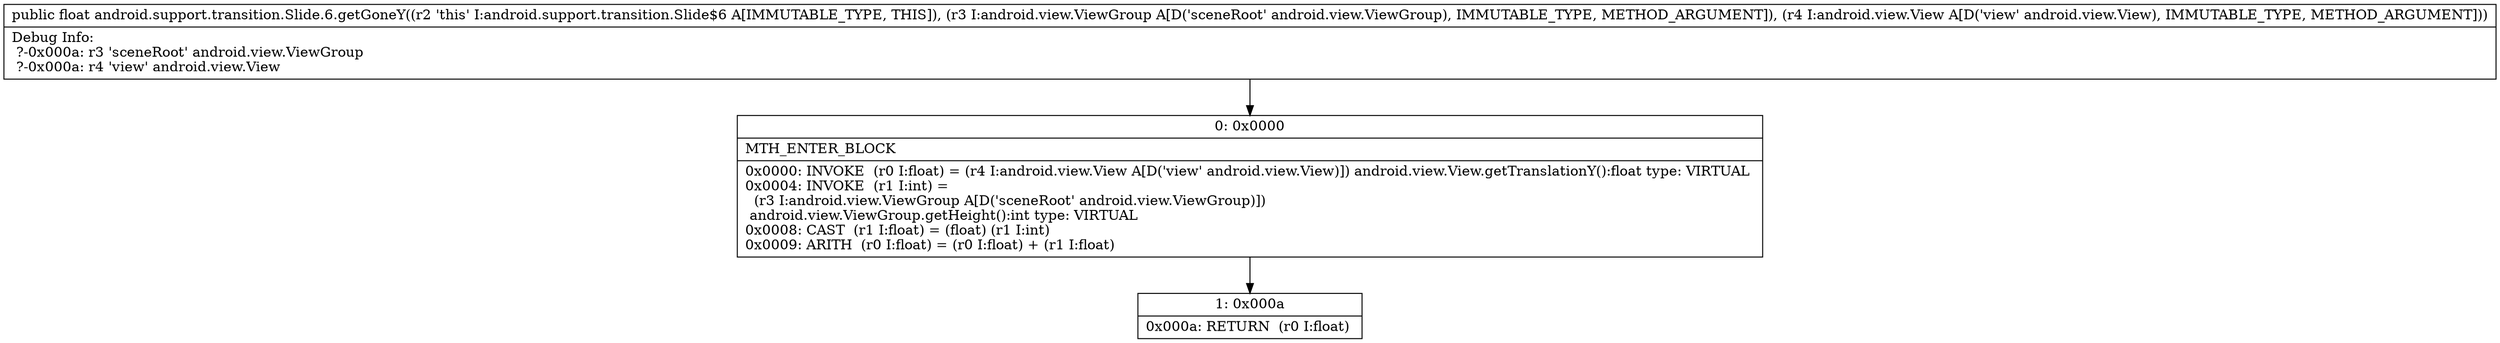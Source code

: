 digraph "CFG forandroid.support.transition.Slide.6.getGoneY(Landroid\/view\/ViewGroup;Landroid\/view\/View;)F" {
Node_0 [shape=record,label="{0\:\ 0x0000|MTH_ENTER_BLOCK\l|0x0000: INVOKE  (r0 I:float) = (r4 I:android.view.View A[D('view' android.view.View)]) android.view.View.getTranslationY():float type: VIRTUAL \l0x0004: INVOKE  (r1 I:int) = \l  (r3 I:android.view.ViewGroup A[D('sceneRoot' android.view.ViewGroup)])\l android.view.ViewGroup.getHeight():int type: VIRTUAL \l0x0008: CAST  (r1 I:float) = (float) (r1 I:int) \l0x0009: ARITH  (r0 I:float) = (r0 I:float) + (r1 I:float) \l}"];
Node_1 [shape=record,label="{1\:\ 0x000a|0x000a: RETURN  (r0 I:float) \l}"];
MethodNode[shape=record,label="{public float android.support.transition.Slide.6.getGoneY((r2 'this' I:android.support.transition.Slide$6 A[IMMUTABLE_TYPE, THIS]), (r3 I:android.view.ViewGroup A[D('sceneRoot' android.view.ViewGroup), IMMUTABLE_TYPE, METHOD_ARGUMENT]), (r4 I:android.view.View A[D('view' android.view.View), IMMUTABLE_TYPE, METHOD_ARGUMENT]))  | Debug Info:\l  ?\-0x000a: r3 'sceneRoot' android.view.ViewGroup\l  ?\-0x000a: r4 'view' android.view.View\l}"];
MethodNode -> Node_0;
Node_0 -> Node_1;
}

